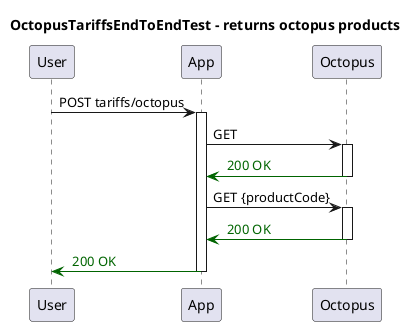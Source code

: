 @startuml
title OctopusTariffsEndToEndTest - returns octopus products
participant "User"
participant "App"
participant "Octopus"
"User" -> "App": POST tariffs/octopus
activate "App"
"App" -> "Octopus": GET 
activate "Octopus"

"Octopus" -[#DarkGreen]> "App": <color:DarkGreen> 200 OK
deactivate "Octopus"
"App" -> "Octopus": GET {productCode}
activate "Octopus"

"Octopus" -[#DarkGreen]> "App": <color:DarkGreen> 200 OK
deactivate "Octopus"
"App" -[#DarkGreen]> "User": <color:DarkGreen> 200 OK
deactivate "App"
@enduml
